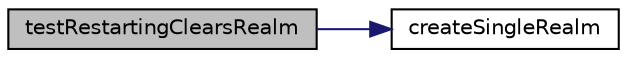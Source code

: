 digraph "testRestartingClearsRealm"
{
  edge [fontname="Helvetica",fontsize="10",labelfontname="Helvetica",labelfontsize="10"];
  node [fontname="Helvetica",fontsize="10",shape=record];
  rankdir="LR";
  Node1 [label="testRestartingClearsRealm",height=0.2,width=0.4,color="black", fillcolor="grey75", style="filled" fontcolor="black"];
  Node1 -> Node2 [color="midnightblue",fontsize="10",style="solid",fontname="Helvetica"];
  Node2 [label="createSingleRealm",height=0.2,width=0.4,color="black", fillcolor="white", style="filled",URL="$class_test_of_authenticator.html#ac101a72c2d62ba6e9c63dd284aff920b"];
}
